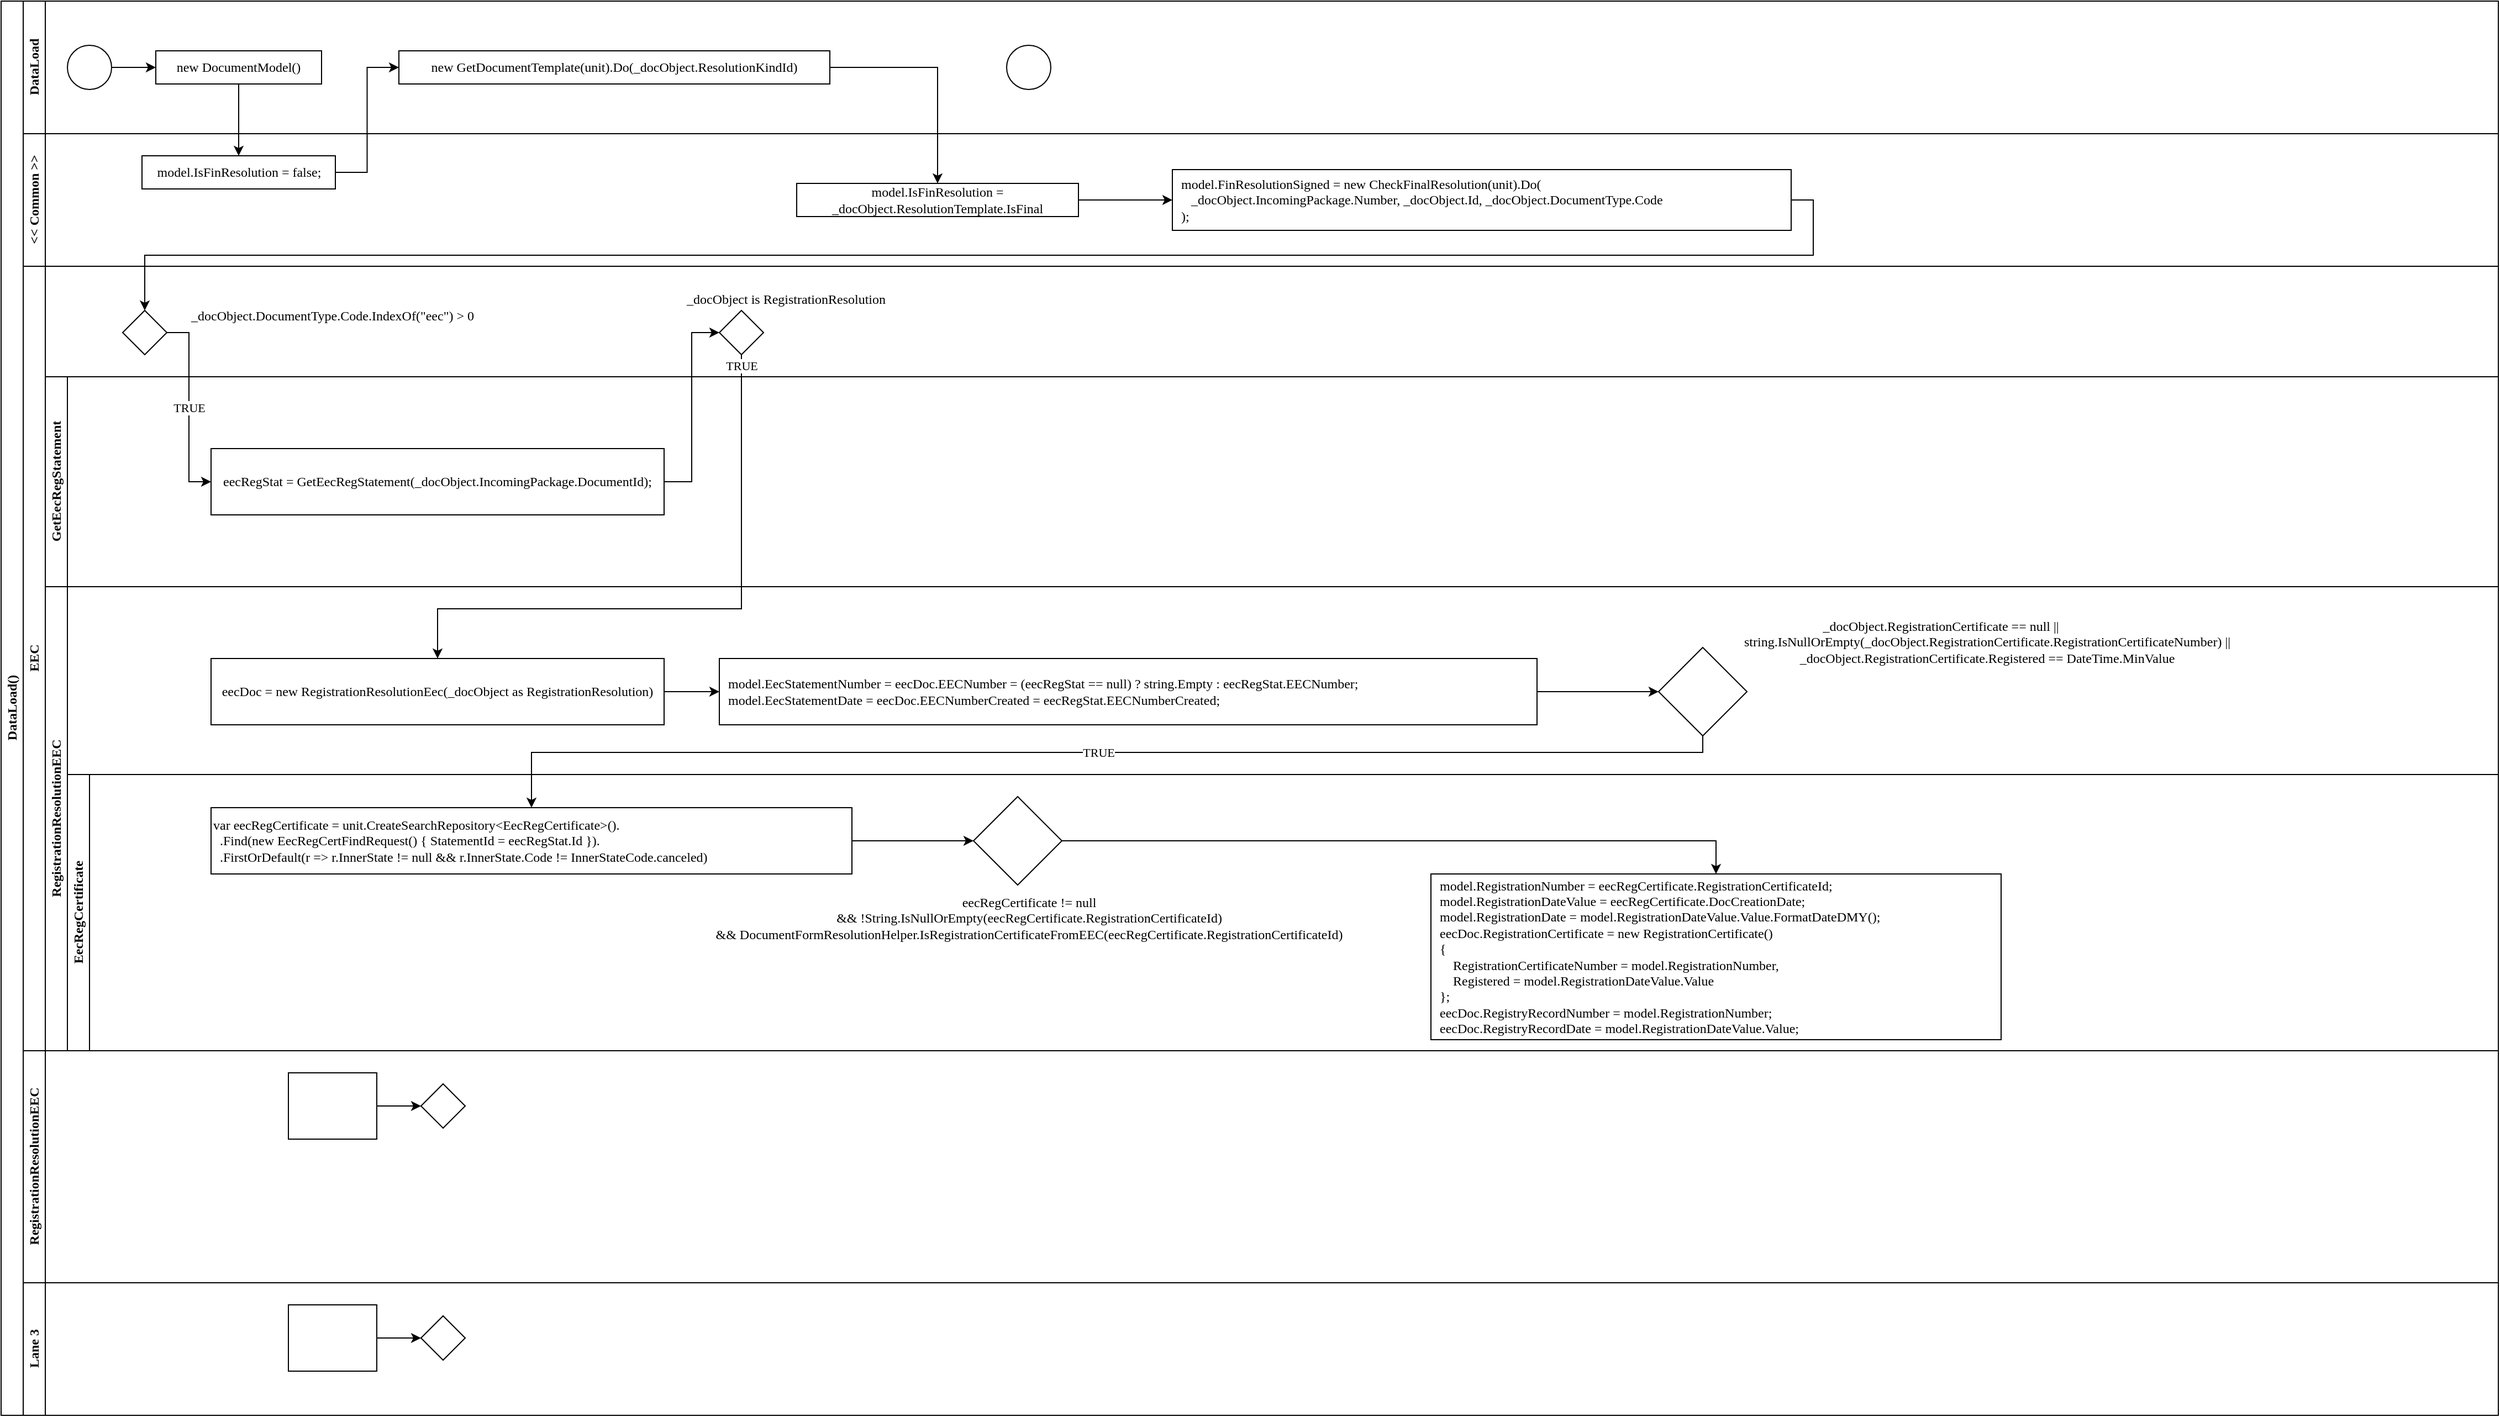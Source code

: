 <mxfile version="20.4.0" type="github">
  <diagram id="prtHgNgQTEPvFCAcTncT" name="Page-1">
    <mxGraphModel dx="1564" dy="2087" grid="1" gridSize="10" guides="1" tooltips="1" connect="1" arrows="1" fold="1" page="1" pageScale="1" pageWidth="827" pageHeight="1169" math="0" shadow="0">
      <root>
        <mxCell id="0" />
        <mxCell id="1" parent="0" />
        <mxCell id="dNxyNK7c78bLwvsdeMH5-19" value="DataLoad()" style="swimlane;html=1;childLayout=stackLayout;resizeParent=1;resizeParentMax=0;horizontal=0;startSize=20;horizontalStack=0;fontFamily=Verdana;" parent="1" vertex="1">
          <mxGeometry x="-250" y="-20" width="2260" height="1280" as="geometry" />
        </mxCell>
        <mxCell id="dNxyNK7c78bLwvsdeMH5-20" value="DataLoad" style="swimlane;html=1;startSize=20;horizontal=0;fontFamily=Verdana;" parent="dNxyNK7c78bLwvsdeMH5-19" vertex="1">
          <mxGeometry x="20" width="2240" height="120" as="geometry" />
        </mxCell>
        <mxCell id="dNxyNK7c78bLwvsdeMH5-24" value="new DocumentModel()" style="rounded=0;whiteSpace=wrap;html=1;fontFamily=Verdana;fontSize=12;fontColor=#000000;align=center;" parent="dNxyNK7c78bLwvsdeMH5-20" vertex="1">
          <mxGeometry x="120" y="45" width="150" height="30" as="geometry" />
        </mxCell>
        <mxCell id="dNxyNK7c78bLwvsdeMH5-32" value="" style="ellipse;whiteSpace=wrap;html=1;fontFamily=Verdana;" parent="dNxyNK7c78bLwvsdeMH5-20" vertex="1">
          <mxGeometry x="890" y="40" width="40" height="40" as="geometry" />
        </mxCell>
        <mxCell id="dNxyNK7c78bLwvsdeMH5-23" value="" style="ellipse;whiteSpace=wrap;html=1;fontFamily=Verdana;" parent="dNxyNK7c78bLwvsdeMH5-20" vertex="1">
          <mxGeometry x="40" y="40" width="40" height="40" as="geometry" />
        </mxCell>
        <mxCell id="dNxyNK7c78bLwvsdeMH5-25" value="" style="edgeStyle=orthogonalEdgeStyle;rounded=0;orthogonalLoop=1;jettySize=auto;html=1;fontFamily=Verdana;" parent="dNxyNK7c78bLwvsdeMH5-20" source="dNxyNK7c78bLwvsdeMH5-23" target="dNxyNK7c78bLwvsdeMH5-24" edge="1">
          <mxGeometry relative="1" as="geometry" />
        </mxCell>
        <mxCell id="_GVcp1NFg4RlwitaNLRl-11" value="new GetDocumentTemplate(unit).Do(_docObject.ResolutionKindId)" style="rounded=0;whiteSpace=wrap;html=1;fontFamily=Verdana;fontSize=12;fontColor=#000000;align=center;" vertex="1" parent="dNxyNK7c78bLwvsdeMH5-20">
          <mxGeometry x="340" y="45" width="390" height="30" as="geometry" />
        </mxCell>
        <mxCell id="dNxyNK7c78bLwvsdeMH5-21" value="&amp;lt;&amp;lt; Common &amp;gt;&amp;gt;" style="swimlane;html=1;startSize=20;horizontal=0;fontFamily=Verdana;" parent="dNxyNK7c78bLwvsdeMH5-19" vertex="1">
          <mxGeometry x="20" y="120" width="2240" height="120" as="geometry" />
        </mxCell>
        <mxCell id="dNxyNK7c78bLwvsdeMH5-26" value="model.IsFinResolution = false;" style="rounded=0;whiteSpace=wrap;html=1;fontFamily=Verdana;fontSize=12;fontColor=#000000;align=center;" parent="dNxyNK7c78bLwvsdeMH5-21" vertex="1">
          <mxGeometry x="107.5" y="20" width="175" height="30" as="geometry" />
        </mxCell>
        <mxCell id="_GVcp1NFg4RlwitaNLRl-16" style="edgeStyle=orthogonalEdgeStyle;rounded=0;orthogonalLoop=1;jettySize=auto;html=1;fontFamily=Verdana;" edge="1" parent="dNxyNK7c78bLwvsdeMH5-21" source="_GVcp1NFg4RlwitaNLRl-13" target="_GVcp1NFg4RlwitaNLRl-15">
          <mxGeometry relative="1" as="geometry" />
        </mxCell>
        <mxCell id="_GVcp1NFg4RlwitaNLRl-13" value="model.IsFinResolution = _docObject.ResolutionTemplate.IsFinal" style="rounded=0;whiteSpace=wrap;html=1;fontFamily=Verdana;fontSize=12;fontColor=#000000;align=center;" vertex="1" parent="dNxyNK7c78bLwvsdeMH5-21">
          <mxGeometry x="700" y="45" width="255" height="30" as="geometry" />
        </mxCell>
        <mxCell id="_GVcp1NFg4RlwitaNLRl-15" value="&lt;div&gt;&amp;nbsp; model.FinResolutionSigned = new CheckFinalResolution(unit).Do(&lt;/div&gt;&lt;div&gt;&amp;nbsp; &amp;nbsp; &amp;nbsp;_docObject.IncomingPackage.Number, _docObject.Id, _docObject.DocumentType.Code&lt;/div&gt;&lt;div style=&quot;&quot;&gt;&amp;nbsp; );&lt;/div&gt;" style="rounded=0;whiteSpace=wrap;html=1;fontFamily=Verdana;fontSize=12;fontColor=#000000;align=left;" vertex="1" parent="dNxyNK7c78bLwvsdeMH5-21">
          <mxGeometry x="1040" y="32.5" width="560" height="55" as="geometry" />
        </mxCell>
        <mxCell id="dNxyNK7c78bLwvsdeMH5-22" value="EEC" style="swimlane;html=1;startSize=20;horizontal=0;fontFamily=Verdana;" parent="dNxyNK7c78bLwvsdeMH5-19" vertex="1">
          <mxGeometry x="20" y="240" width="2240" height="710" as="geometry" />
        </mxCell>
        <mxCell id="_GVcp1NFg4RlwitaNLRl-24" value="TRUE" style="edgeStyle=orthogonalEdgeStyle;rounded=0;orthogonalLoop=1;jettySize=auto;html=1;exitX=1;exitY=0.5;exitDx=0;exitDy=0;entryX=0;entryY=0.5;entryDx=0;entryDy=0;fontFamily=Verdana;" edge="1" parent="dNxyNK7c78bLwvsdeMH5-22" source="dNxyNK7c78bLwvsdeMH5-36" target="_GVcp1NFg4RlwitaNLRl-21">
          <mxGeometry relative="1" as="geometry">
            <mxPoint x="190" y="160" as="targetPoint" />
          </mxGeometry>
        </mxCell>
        <mxCell id="dNxyNK7c78bLwvsdeMH5-36" value="" style="rhombus;whiteSpace=wrap;html=1;fontFamily=Verdana;fontSize=12;fontColor=#000000;align=center;" parent="dNxyNK7c78bLwvsdeMH5-22" vertex="1">
          <mxGeometry x="90" y="40" width="40" height="40" as="geometry" />
        </mxCell>
        <mxCell id="_GVcp1NFg4RlwitaNLRl-17" value="_docObject.DocumentType.Code.IndexOf(&quot;eec&quot;) &amp;gt; 0" style="text;html=1;strokeColor=none;fillColor=none;align=center;verticalAlign=middle;whiteSpace=wrap;rounded=0;fontFamily=Verdana;" vertex="1" parent="dNxyNK7c78bLwvsdeMH5-22">
          <mxGeometry x="120" y="30" width="320" height="30" as="geometry" />
        </mxCell>
        <mxCell id="_GVcp1NFg4RlwitaNLRl-19" value="GetEecRegStatement" style="swimlane;html=1;startSize=20;horizontal=0;fontFamily=Verdana;" vertex="1" parent="dNxyNK7c78bLwvsdeMH5-22">
          <mxGeometry x="20" y="100" width="2220" height="190" as="geometry" />
        </mxCell>
        <mxCell id="_GVcp1NFg4RlwitaNLRl-21" value="eecRegStat = GetEecRegStatement(_docObject.IncomingPackage.DocumentId);" style="rounded=0;whiteSpace=wrap;html=1;fontFamily=Verdana;fontSize=12;fontColor=#000000;align=center;" vertex="1" parent="_GVcp1NFg4RlwitaNLRl-19">
          <mxGeometry x="150" y="65" width="410" height="60" as="geometry" />
        </mxCell>
        <mxCell id="_GVcp1NFg4RlwitaNLRl-25" value="RegistrationResolutionEEC" style="swimlane;html=1;startSize=20;horizontal=0;fontFamily=Verdana;" vertex="1" parent="dNxyNK7c78bLwvsdeMH5-22">
          <mxGeometry x="20" y="290" width="2220" height="420" as="geometry" />
        </mxCell>
        <mxCell id="_GVcp1NFg4RlwitaNLRl-27" value="eecDoc = new RegistrationResolutionEec(_docObject as RegistrationResolution)" style="rounded=0;whiteSpace=wrap;html=1;fontFamily=Verdana;fontSize=12;fontColor=#000000;align=center;" vertex="1" parent="_GVcp1NFg4RlwitaNLRl-25">
          <mxGeometry x="150" y="65" width="410" height="60" as="geometry" />
        </mxCell>
        <mxCell id="_GVcp1NFg4RlwitaNLRl-30" value="&lt;div&gt;&amp;nbsp; model.EecStatementNumber = eecDoc.EECNumber = (eecRegStat == null) ? string.Empty : eecRegStat.EECNumber;&lt;/div&gt;&lt;div&gt;&amp;nbsp; model.EecStatementDate = eecDoc.EECNumberCreated = eecRegStat.EECNumberCreated;&lt;/div&gt;" style="whiteSpace=wrap;html=1;fontFamily=Verdana;fontColor=#000000;rounded=0;align=left;" vertex="1" parent="_GVcp1NFg4RlwitaNLRl-25">
          <mxGeometry x="610" y="65" width="740" height="60" as="geometry" />
        </mxCell>
        <mxCell id="_GVcp1NFg4RlwitaNLRl-31" value="" style="edgeStyle=orthogonalEdgeStyle;rounded=0;orthogonalLoop=1;jettySize=auto;html=1;fontFamily=Verdana;" edge="1" parent="_GVcp1NFg4RlwitaNLRl-25" source="_GVcp1NFg4RlwitaNLRl-27" target="_GVcp1NFg4RlwitaNLRl-30">
          <mxGeometry relative="1" as="geometry" />
        </mxCell>
        <mxCell id="_GVcp1NFg4RlwitaNLRl-39" value="TRUE" style="edgeStyle=orthogonalEdgeStyle;rounded=0;orthogonalLoop=1;jettySize=auto;html=1;fontFamily=Verdana;exitX=0.5;exitY=1;exitDx=0;exitDy=0;" edge="1" parent="_GVcp1NFg4RlwitaNLRl-25" source="_GVcp1NFg4RlwitaNLRl-32" target="_GVcp1NFg4RlwitaNLRl-37">
          <mxGeometry relative="1" as="geometry">
            <Array as="points">
              <mxPoint x="1500" y="150" />
              <mxPoint x="440" y="150" />
            </Array>
          </mxGeometry>
        </mxCell>
        <mxCell id="_GVcp1NFg4RlwitaNLRl-32" value="" style="rhombus;whiteSpace=wrap;html=1;fontFamily=Verdana;align=left;fontColor=#000000;rounded=0;" vertex="1" parent="_GVcp1NFg4RlwitaNLRl-25">
          <mxGeometry x="1460" y="55" width="80" height="80" as="geometry" />
        </mxCell>
        <mxCell id="_GVcp1NFg4RlwitaNLRl-33" value="" style="edgeStyle=orthogonalEdgeStyle;rounded=0;orthogonalLoop=1;jettySize=auto;html=1;fontFamily=Verdana;" edge="1" parent="_GVcp1NFg4RlwitaNLRl-25" source="_GVcp1NFg4RlwitaNLRl-30" target="_GVcp1NFg4RlwitaNLRl-32">
          <mxGeometry relative="1" as="geometry" />
        </mxCell>
        <mxCell id="_GVcp1NFg4RlwitaNLRl-34" value="&lt;div&gt;_docObject.RegistrationCertificate == null ||&lt;/div&gt;&lt;div&gt;&amp;nbsp; &amp;nbsp; &amp;nbsp; &amp;nbsp; &amp;nbsp; &amp;nbsp; &amp;nbsp; &amp;nbsp; &amp;nbsp; &amp;nbsp; &amp;nbsp; &amp;nbsp; &amp;nbsp; &amp;nbsp; string.IsNullOrEmpty(_docObject.RegistrationCertificate.&lt;span style=&quot;background-color: initial;&quot;&gt;RegistrationCertificateNumber) ||&lt;/span&gt;&lt;/div&gt;&lt;div&gt;&amp;nbsp; &amp;nbsp; &amp;nbsp; &amp;nbsp; &amp;nbsp; &amp;nbsp; &amp;nbsp; &amp;nbsp; &amp;nbsp; &amp;nbsp; &amp;nbsp; &amp;nbsp; &amp;nbsp; &amp;nbsp; _docObject.RegistrationCertificate.Registered == DateTime.MinValue&lt;/div&gt;" style="text;html=1;align=center;verticalAlign=middle;resizable=0;points=[];autosize=1;strokeColor=none;fillColor=none;fontFamily=Verdana;" vertex="1" parent="_GVcp1NFg4RlwitaNLRl-25">
          <mxGeometry x="1370" y="20" width="690" height="60" as="geometry" />
        </mxCell>
        <mxCell id="_GVcp1NFg4RlwitaNLRl-35" value="EecRegCertificate" style="swimlane;html=1;startSize=20;horizontal=0;fontFamily=Verdana;" vertex="1" parent="_GVcp1NFg4RlwitaNLRl-25">
          <mxGeometry x="20" y="170" width="2200" height="250" as="geometry" />
        </mxCell>
        <mxCell id="_GVcp1NFg4RlwitaNLRl-37" value="&lt;div&gt;var eecRegCertificate = unit.CreateSearchRepository&amp;lt;EecRegCertificate&amp;gt;().&lt;/div&gt;&lt;div style=&quot;&quot;&gt;&amp;nbsp; .Find(new EecRegCertFindRequest() { StatementId = eecRegStat.Id }).&lt;/div&gt;&lt;div&gt;&amp;nbsp; .FirstOrDefault(r =&amp;gt; r.InnerState != null &amp;amp;&amp;amp; r.InnerState.Code != InnerStateCode.canceled)&lt;/div&gt;" style="rounded=0;whiteSpace=wrap;html=1;fontFamily=Verdana;fontSize=12;fontColor=#000000;align=left;" vertex="1" parent="_GVcp1NFg4RlwitaNLRl-35">
          <mxGeometry x="130" y="30" width="580" height="60" as="geometry" />
        </mxCell>
        <mxCell id="_GVcp1NFg4RlwitaNLRl-40" value="" style="rhombus;whiteSpace=wrap;html=1;fontFamily=Verdana;align=left;fontColor=#000000;rounded=0;" vertex="1" parent="_GVcp1NFg4RlwitaNLRl-35">
          <mxGeometry x="820" y="20" width="80" height="80" as="geometry" />
        </mxCell>
        <mxCell id="_GVcp1NFg4RlwitaNLRl-41" value="" style="edgeStyle=orthogonalEdgeStyle;rounded=0;orthogonalLoop=1;jettySize=auto;html=1;fontFamily=Verdana;" edge="1" parent="_GVcp1NFg4RlwitaNLRl-35" source="_GVcp1NFg4RlwitaNLRl-37" target="_GVcp1NFg4RlwitaNLRl-40">
          <mxGeometry relative="1" as="geometry" />
        </mxCell>
        <mxCell id="_GVcp1NFg4RlwitaNLRl-42" value="&lt;div&gt;eecRegCertificate != null&lt;/div&gt;&lt;div&gt;&amp;amp;&amp;amp; !String.IsNullOrEmpty(eecRegCertificate.RegistrationCertificateId)&lt;/div&gt;&lt;div&gt;&amp;amp;&amp;amp; DocumentFormResolutionHelper.IsRegistrationCertificateFromEEC(eecRegCertificate.RegistrationCertificateId)&lt;/div&gt;" style="text;html=1;align=center;verticalAlign=middle;resizable=0;points=[];autosize=1;strokeColor=none;fillColor=none;fontFamily=Verdana;" vertex="1" parent="_GVcp1NFg4RlwitaNLRl-35">
          <mxGeometry x="515" y="100" width="710" height="60" as="geometry" />
        </mxCell>
        <mxCell id="_GVcp1NFg4RlwitaNLRl-43" value="&lt;div&gt;&amp;nbsp; model.RegistrationNumber = eecRegCertificate.RegistrationCertificateId;&lt;/div&gt;&lt;div&gt;&amp;nbsp; model.RegistrationDateValue = eecRegCertificate.DocCreationDate;&lt;/div&gt;&lt;div&gt;&amp;nbsp; model.RegistrationDate = model.RegistrationDateValue.Value.FormatDateDMY();&lt;/div&gt;&lt;div&gt;&amp;nbsp; eecDoc.RegistrationCertificate = new RegistrationCertificate()&lt;/div&gt;&lt;div&gt;&amp;nbsp; {&lt;/div&gt;&lt;div&gt;&amp;nbsp; &amp;nbsp; &amp;nbsp; RegistrationCertificateNumber = model.RegistrationNumber,&lt;/div&gt;&lt;div&gt;&amp;nbsp; &amp;nbsp; &amp;nbsp; Registered = model.RegistrationDateValue.Value&lt;/div&gt;&lt;div&gt;&amp;nbsp; };&lt;/div&gt;&lt;div&gt;&amp;nbsp; eecDoc.RegistryRecordNumber = model.RegistrationNumber;&lt;/div&gt;&lt;div&gt;&amp;nbsp; eecDoc.RegistryRecordDate = model.RegistrationDateValue.Value;&lt;/div&gt;" style="whiteSpace=wrap;html=1;fontFamily=Verdana;align=left;fontColor=#000000;rounded=0;" vertex="1" parent="_GVcp1NFg4RlwitaNLRl-35">
          <mxGeometry x="1234" y="90" width="516" height="150" as="geometry" />
        </mxCell>
        <mxCell id="_GVcp1NFg4RlwitaNLRl-44" value="" style="edgeStyle=orthogonalEdgeStyle;rounded=0;orthogonalLoop=1;jettySize=auto;html=1;fontFamily=Verdana;entryX=0.5;entryY=0;entryDx=0;entryDy=0;" edge="1" parent="_GVcp1NFg4RlwitaNLRl-35" source="_GVcp1NFg4RlwitaNLRl-40" target="_GVcp1NFg4RlwitaNLRl-43">
          <mxGeometry relative="1" as="geometry" />
        </mxCell>
        <mxCell id="_GVcp1NFg4RlwitaNLRl-20" value="" style="edgeStyle=orthogonalEdgeStyle;rounded=0;orthogonalLoop=1;jettySize=auto;html=1;endArrow=classic;endFill=1;fontFamily=Verdana;exitX=1;exitY=0.5;exitDx=0;exitDy=0;entryX=0;entryY=0.5;entryDx=0;entryDy=0;" edge="1" parent="dNxyNK7c78bLwvsdeMH5-22" source="_GVcp1NFg4RlwitaNLRl-21" target="_GVcp1NFg4RlwitaNLRl-28">
          <mxGeometry relative="1" as="geometry">
            <mxPoint x="730" y="195" as="targetPoint" />
          </mxGeometry>
        </mxCell>
        <mxCell id="_GVcp1NFg4RlwitaNLRl-28" value="" style="rhombus;whiteSpace=wrap;html=1;fontFamily=Verdana;fontSize=12;fontColor=#000000;align=center;" vertex="1" parent="dNxyNK7c78bLwvsdeMH5-22">
          <mxGeometry x="630" y="40" width="40" height="40" as="geometry" />
        </mxCell>
        <mxCell id="_GVcp1NFg4RlwitaNLRl-26" value="TRUE" style="edgeStyle=orthogonalEdgeStyle;rounded=0;orthogonalLoop=1;jettySize=auto;html=1;endArrow=classic;endFill=1;fontFamily=Verdana;entryX=0.5;entryY=0;entryDx=0;entryDy=0;exitX=0.5;exitY=1;exitDx=0;exitDy=0;" edge="1" parent="dNxyNK7c78bLwvsdeMH5-22" source="_GVcp1NFg4RlwitaNLRl-28" target="_GVcp1NFg4RlwitaNLRl-27">
          <mxGeometry x="-0.964" relative="1" as="geometry">
            <mxPoint x="740" y="230" as="sourcePoint" />
            <Array as="points">
              <mxPoint x="650" y="310" />
              <mxPoint x="375" y="310" />
            </Array>
            <mxPoint as="offset" />
          </mxGeometry>
        </mxCell>
        <mxCell id="_GVcp1NFg4RlwitaNLRl-1" value="RegistrationResolutionEEC" style="swimlane;html=1;startSize=20;horizontal=0;fontFamily=Verdana;" vertex="1" parent="dNxyNK7c78bLwvsdeMH5-19">
          <mxGeometry x="20" y="950" width="2240" height="210" as="geometry" />
        </mxCell>
        <mxCell id="_GVcp1NFg4RlwitaNLRl-2" value="" style="edgeStyle=orthogonalEdgeStyle;rounded=0;orthogonalLoop=1;jettySize=auto;html=1;endArrow=classic;endFill=1;fontFamily=Verdana;" edge="1" parent="_GVcp1NFg4RlwitaNLRl-1" source="_GVcp1NFg4RlwitaNLRl-3" target="_GVcp1NFg4RlwitaNLRl-4">
          <mxGeometry relative="1" as="geometry" />
        </mxCell>
        <mxCell id="_GVcp1NFg4RlwitaNLRl-3" value="" style="rounded=0;whiteSpace=wrap;html=1;fontFamily=Verdana;fontSize=12;fontColor=#000000;align=center;" vertex="1" parent="_GVcp1NFg4RlwitaNLRl-1">
          <mxGeometry x="240" y="20" width="80" height="60" as="geometry" />
        </mxCell>
        <mxCell id="_GVcp1NFg4RlwitaNLRl-4" value="" style="rhombus;whiteSpace=wrap;html=1;fontFamily=Verdana;fontSize=12;fontColor=#000000;align=center;" vertex="1" parent="_GVcp1NFg4RlwitaNLRl-1">
          <mxGeometry x="360" y="30" width="40" height="40" as="geometry" />
        </mxCell>
        <mxCell id="_GVcp1NFg4RlwitaNLRl-5" value="Lane 3" style="swimlane;html=1;startSize=20;horizontal=0;fontFamily=Verdana;" vertex="1" parent="dNxyNK7c78bLwvsdeMH5-19">
          <mxGeometry x="20" y="1160" width="2240" height="120" as="geometry" />
        </mxCell>
        <mxCell id="_GVcp1NFg4RlwitaNLRl-6" value="" style="edgeStyle=orthogonalEdgeStyle;rounded=0;orthogonalLoop=1;jettySize=auto;html=1;endArrow=classic;endFill=1;fontFamily=Verdana;" edge="1" parent="_GVcp1NFg4RlwitaNLRl-5" source="_GVcp1NFg4RlwitaNLRl-7" target="_GVcp1NFg4RlwitaNLRl-8">
          <mxGeometry relative="1" as="geometry" />
        </mxCell>
        <mxCell id="_GVcp1NFg4RlwitaNLRl-7" value="" style="rounded=0;whiteSpace=wrap;html=1;fontFamily=Verdana;fontSize=12;fontColor=#000000;align=center;" vertex="1" parent="_GVcp1NFg4RlwitaNLRl-5">
          <mxGeometry x="240" y="20" width="80" height="60" as="geometry" />
        </mxCell>
        <mxCell id="_GVcp1NFg4RlwitaNLRl-8" value="" style="rhombus;whiteSpace=wrap;html=1;fontFamily=Verdana;fontSize=12;fontColor=#000000;align=center;" vertex="1" parent="_GVcp1NFg4RlwitaNLRl-5">
          <mxGeometry x="360" y="30" width="40" height="40" as="geometry" />
        </mxCell>
        <mxCell id="_GVcp1NFg4RlwitaNLRl-10" style="edgeStyle=orthogonalEdgeStyle;rounded=0;orthogonalLoop=1;jettySize=auto;html=1;exitX=0.5;exitY=1;exitDx=0;exitDy=0;entryX=0.5;entryY=0;entryDx=0;entryDy=0;fontFamily=Verdana;" edge="1" parent="dNxyNK7c78bLwvsdeMH5-19" source="dNxyNK7c78bLwvsdeMH5-24" target="dNxyNK7c78bLwvsdeMH5-26">
          <mxGeometry relative="1" as="geometry" />
        </mxCell>
        <mxCell id="_GVcp1NFg4RlwitaNLRl-12" style="edgeStyle=orthogonalEdgeStyle;rounded=0;orthogonalLoop=1;jettySize=auto;html=1;entryX=0;entryY=0.5;entryDx=0;entryDy=0;fontFamily=Verdana;" edge="1" parent="dNxyNK7c78bLwvsdeMH5-19" source="dNxyNK7c78bLwvsdeMH5-26" target="_GVcp1NFg4RlwitaNLRl-11">
          <mxGeometry relative="1" as="geometry" />
        </mxCell>
        <mxCell id="_GVcp1NFg4RlwitaNLRl-14" style="edgeStyle=orthogonalEdgeStyle;rounded=0;orthogonalLoop=1;jettySize=auto;html=1;entryX=0.5;entryY=0;entryDx=0;entryDy=0;fontFamily=Verdana;exitX=1;exitY=0.5;exitDx=0;exitDy=0;" edge="1" parent="dNxyNK7c78bLwvsdeMH5-19" source="_GVcp1NFg4RlwitaNLRl-11" target="_GVcp1NFg4RlwitaNLRl-13">
          <mxGeometry relative="1" as="geometry" />
        </mxCell>
        <mxCell id="_GVcp1NFg4RlwitaNLRl-18" style="edgeStyle=orthogonalEdgeStyle;rounded=0;orthogonalLoop=1;jettySize=auto;html=1;entryX=0.5;entryY=0;entryDx=0;entryDy=0;fontFamily=Verdana;exitX=1;exitY=0.5;exitDx=0;exitDy=0;" edge="1" parent="dNxyNK7c78bLwvsdeMH5-19" source="_GVcp1NFg4RlwitaNLRl-15" target="dNxyNK7c78bLwvsdeMH5-36">
          <mxGeometry relative="1" as="geometry">
            <Array as="points">
              <mxPoint x="1640" y="180" />
              <mxPoint x="1640" y="230" />
              <mxPoint x="130" y="230" />
            </Array>
          </mxGeometry>
        </mxCell>
        <mxCell id="_GVcp1NFg4RlwitaNLRl-29" value="_docObject is RegistrationResolution" style="text;html=1;align=center;verticalAlign=middle;resizable=0;points=[];autosize=1;strokeColor=none;fillColor=none;fontFamily=Verdana;" vertex="1" parent="1">
          <mxGeometry x="340" y="235" width="240" height="30" as="geometry" />
        </mxCell>
      </root>
    </mxGraphModel>
  </diagram>
</mxfile>
